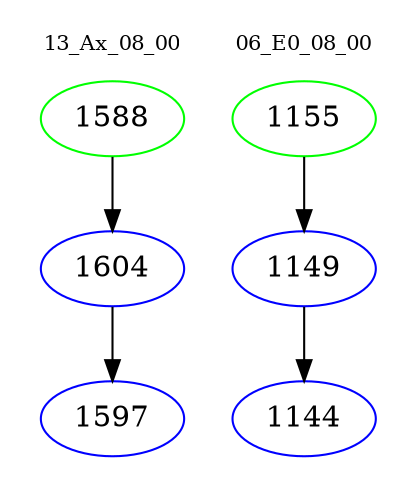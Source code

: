 digraph{
subgraph cluster_0 {
color = white
label = "13_Ax_08_00";
fontsize=10;
T0_1588 [label="1588", color="green"]
T0_1588 -> T0_1604 [color="black"]
T0_1604 [label="1604", color="blue"]
T0_1604 -> T0_1597 [color="black"]
T0_1597 [label="1597", color="blue"]
}
subgraph cluster_1 {
color = white
label = "06_E0_08_00";
fontsize=10;
T1_1155 [label="1155", color="green"]
T1_1155 -> T1_1149 [color="black"]
T1_1149 [label="1149", color="blue"]
T1_1149 -> T1_1144 [color="black"]
T1_1144 [label="1144", color="blue"]
}
}
